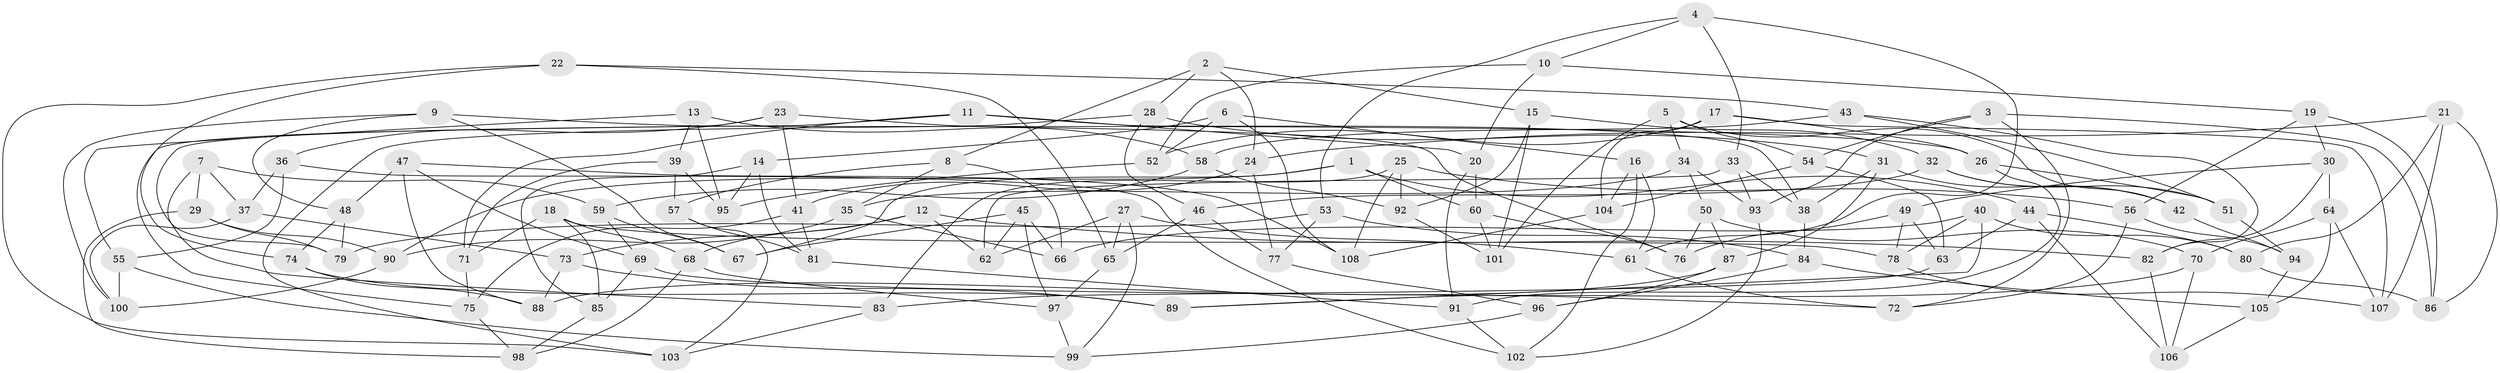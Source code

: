 // coarse degree distribution, {6: 0.38666666666666666, 4: 0.5333333333333333, 5: 0.05333333333333334, 3: 0.02666666666666667}
// Generated by graph-tools (version 1.1) at 2025/52/02/27/25 19:52:27]
// undirected, 108 vertices, 216 edges
graph export_dot {
graph [start="1"]
  node [color=gray90,style=filled];
  1;
  2;
  3;
  4;
  5;
  6;
  7;
  8;
  9;
  10;
  11;
  12;
  13;
  14;
  15;
  16;
  17;
  18;
  19;
  20;
  21;
  22;
  23;
  24;
  25;
  26;
  27;
  28;
  29;
  30;
  31;
  32;
  33;
  34;
  35;
  36;
  37;
  38;
  39;
  40;
  41;
  42;
  43;
  44;
  45;
  46;
  47;
  48;
  49;
  50;
  51;
  52;
  53;
  54;
  55;
  56;
  57;
  58;
  59;
  60;
  61;
  62;
  63;
  64;
  65;
  66;
  67;
  68;
  69;
  70;
  71;
  72;
  73;
  74;
  75;
  76;
  77;
  78;
  79;
  80;
  81;
  82;
  83;
  84;
  85;
  86;
  87;
  88;
  89;
  90;
  91;
  92;
  93;
  94;
  95;
  96;
  97;
  98;
  99;
  100;
  101;
  102;
  103;
  104;
  105;
  106;
  107;
  108;
  1 -- 60;
  1 -- 44;
  1 -- 67;
  1 -- 90;
  2 -- 24;
  2 -- 8;
  2 -- 28;
  2 -- 15;
  3 -- 72;
  3 -- 54;
  3 -- 86;
  3 -- 93;
  4 -- 61;
  4 -- 10;
  4 -- 33;
  4 -- 53;
  5 -- 101;
  5 -- 54;
  5 -- 34;
  5 -- 42;
  6 -- 52;
  6 -- 108;
  6 -- 16;
  6 -- 14;
  7 -- 37;
  7 -- 59;
  7 -- 29;
  7 -- 83;
  8 -- 35;
  8 -- 57;
  8 -- 66;
  9 -- 67;
  9 -- 100;
  9 -- 26;
  9 -- 48;
  10 -- 52;
  10 -- 19;
  10 -- 20;
  11 -- 79;
  11 -- 20;
  11 -- 38;
  11 -- 71;
  12 -- 68;
  12 -- 73;
  12 -- 62;
  12 -- 82;
  13 -- 95;
  13 -- 58;
  13 -- 39;
  13 -- 55;
  14 -- 81;
  14 -- 85;
  14 -- 95;
  15 -- 101;
  15 -- 32;
  15 -- 92;
  16 -- 104;
  16 -- 61;
  16 -- 102;
  17 -- 107;
  17 -- 104;
  17 -- 52;
  17 -- 26;
  18 -- 68;
  18 -- 85;
  18 -- 71;
  18 -- 78;
  19 -- 56;
  19 -- 86;
  19 -- 30;
  20 -- 91;
  20 -- 60;
  21 -- 24;
  21 -- 86;
  21 -- 80;
  21 -- 107;
  22 -- 103;
  22 -- 74;
  22 -- 43;
  22 -- 65;
  23 -- 41;
  23 -- 76;
  23 -- 75;
  23 -- 36;
  24 -- 41;
  24 -- 77;
  25 -- 56;
  25 -- 92;
  25 -- 83;
  25 -- 108;
  26 -- 91;
  26 -- 51;
  27 -- 99;
  27 -- 61;
  27 -- 65;
  27 -- 62;
  28 -- 46;
  28 -- 103;
  28 -- 31;
  29 -- 98;
  29 -- 79;
  29 -- 90;
  30 -- 64;
  30 -- 82;
  30 -- 49;
  31 -- 38;
  31 -- 87;
  31 -- 42;
  32 -- 51;
  32 -- 42;
  32 -- 46;
  33 -- 62;
  33 -- 93;
  33 -- 38;
  34 -- 50;
  34 -- 35;
  34 -- 93;
  35 -- 66;
  35 -- 90;
  36 -- 102;
  36 -- 55;
  36 -- 37;
  37 -- 73;
  37 -- 100;
  38 -- 84;
  39 -- 71;
  39 -- 57;
  39 -- 95;
  40 -- 80;
  40 -- 78;
  40 -- 89;
  40 -- 66;
  41 -- 75;
  41 -- 81;
  42 -- 94;
  43 -- 51;
  43 -- 58;
  43 -- 82;
  44 -- 80;
  44 -- 106;
  44 -- 63;
  45 -- 67;
  45 -- 66;
  45 -- 97;
  45 -- 62;
  46 -- 65;
  46 -- 77;
  47 -- 108;
  47 -- 69;
  47 -- 88;
  47 -- 48;
  48 -- 79;
  48 -- 74;
  49 -- 76;
  49 -- 63;
  49 -- 78;
  50 -- 70;
  50 -- 87;
  50 -- 76;
  51 -- 94;
  52 -- 95;
  53 -- 79;
  53 -- 77;
  53 -- 84;
  54 -- 104;
  54 -- 63;
  55 -- 100;
  55 -- 99;
  56 -- 94;
  56 -- 72;
  57 -- 103;
  57 -- 81;
  58 -- 59;
  58 -- 92;
  59 -- 67;
  59 -- 69;
  60 -- 101;
  60 -- 76;
  61 -- 72;
  63 -- 83;
  64 -- 107;
  64 -- 70;
  64 -- 105;
  65 -- 97;
  68 -- 98;
  68 -- 97;
  69 -- 72;
  69 -- 85;
  70 -- 89;
  70 -- 106;
  71 -- 75;
  73 -- 89;
  73 -- 88;
  74 -- 88;
  74 -- 89;
  75 -- 98;
  77 -- 96;
  78 -- 107;
  80 -- 86;
  81 -- 91;
  82 -- 106;
  83 -- 103;
  84 -- 96;
  84 -- 105;
  85 -- 98;
  87 -- 88;
  87 -- 96;
  90 -- 100;
  91 -- 102;
  92 -- 101;
  93 -- 102;
  94 -- 105;
  96 -- 99;
  97 -- 99;
  104 -- 108;
  105 -- 106;
}
